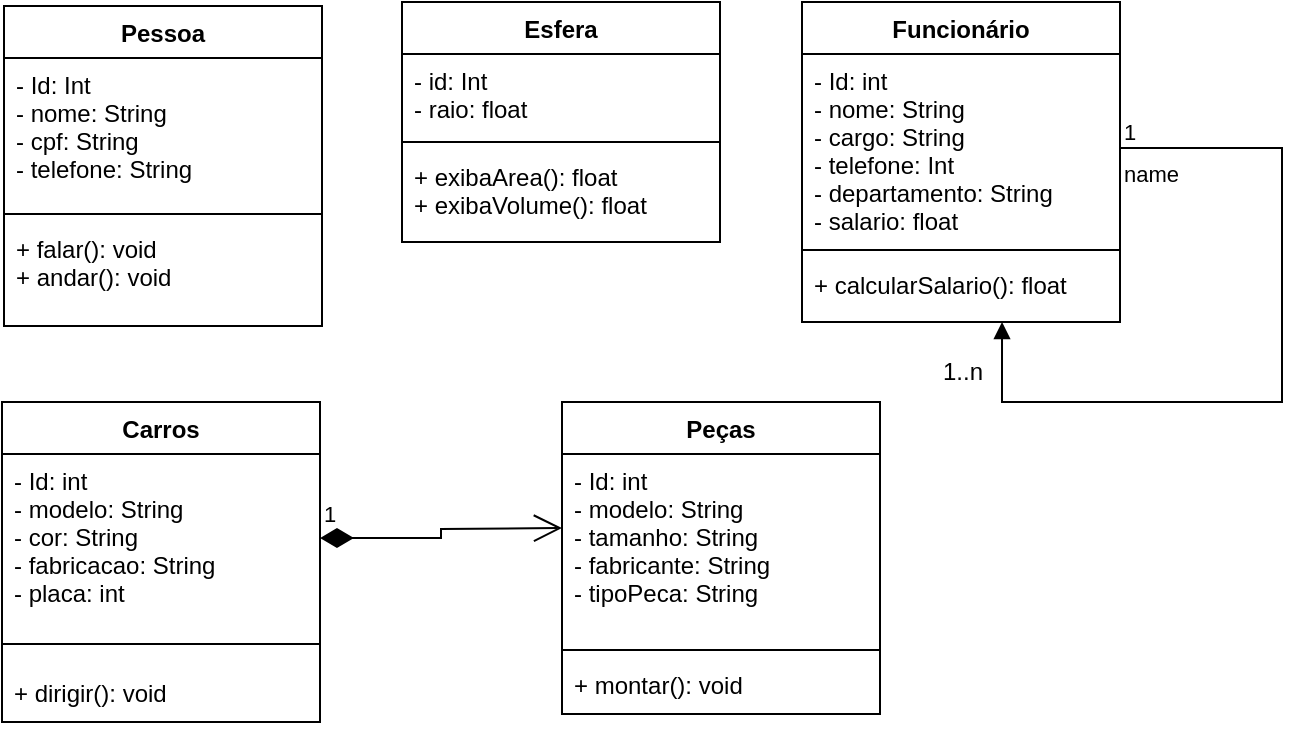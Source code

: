 <mxfile version="20.2.8" type="github">
  <diagram id="FfJd6vSknsw2_gq8K-En" name="Página-1">
    <mxGraphModel dx="1085" dy="539" grid="1" gridSize="10" guides="1" tooltips="1" connect="1" arrows="1" fold="1" page="1" pageScale="1" pageWidth="827" pageHeight="1169" math="0" shadow="0">
      <root>
        <mxCell id="0" />
        <mxCell id="1" parent="0" />
        <mxCell id="hGWVkgBAlPwllix6CzVQ-9" value="Pessoa" style="swimlane;fontStyle=1;align=center;verticalAlign=top;childLayout=stackLayout;horizontal=1;startSize=26;horizontalStack=0;resizeParent=1;resizeParentMax=0;resizeLast=0;collapsible=1;marginBottom=0;" vertex="1" parent="1">
          <mxGeometry x="41" y="122" width="159" height="160" as="geometry" />
        </mxCell>
        <mxCell id="hGWVkgBAlPwllix6CzVQ-10" value="- Id: Int&#xa;- nome: String&#xa;- cpf: String&#xa;- telefone: String" style="text;align=left;verticalAlign=top;spacingLeft=4;spacingRight=4;overflow=hidden;rotatable=0;points=[[0,0.5],[1,0.5]];portConstraint=eastwest;" vertex="1" parent="hGWVkgBAlPwllix6CzVQ-9">
          <mxGeometry y="26" width="159" height="74" as="geometry" />
        </mxCell>
        <mxCell id="hGWVkgBAlPwllix6CzVQ-11" value="" style="line;strokeWidth=1;fillColor=none;align=left;verticalAlign=middle;spacingTop=-1;spacingLeft=3;spacingRight=3;rotatable=0;labelPosition=right;points=[];portConstraint=eastwest;strokeColor=inherit;" vertex="1" parent="hGWVkgBAlPwllix6CzVQ-9">
          <mxGeometry y="100" width="159" height="8" as="geometry" />
        </mxCell>
        <mxCell id="hGWVkgBAlPwllix6CzVQ-12" value="+ falar(): void&#xa;+ andar(): void &#xa;" style="text;strokeColor=none;fillColor=none;align=left;verticalAlign=top;spacingLeft=4;spacingRight=4;overflow=hidden;rotatable=0;points=[[0,0.5],[1,0.5]];portConstraint=eastwest;" vertex="1" parent="hGWVkgBAlPwllix6CzVQ-9">
          <mxGeometry y="108" width="159" height="52" as="geometry" />
        </mxCell>
        <mxCell id="hGWVkgBAlPwllix6CzVQ-13" value="Esfera" style="swimlane;fontStyle=1;align=center;verticalAlign=top;childLayout=stackLayout;horizontal=1;startSize=26;horizontalStack=0;resizeParent=1;resizeParentMax=0;resizeLast=0;collapsible=1;marginBottom=0;" vertex="1" parent="1">
          <mxGeometry x="240" y="120" width="159" height="120" as="geometry" />
        </mxCell>
        <mxCell id="hGWVkgBAlPwllix6CzVQ-14" value="- id: Int&#xa;- raio: float&#xa;" style="text;align=left;verticalAlign=top;spacingLeft=4;spacingRight=4;overflow=hidden;rotatable=0;points=[[0,0.5],[1,0.5]];portConstraint=eastwest;" vertex="1" parent="hGWVkgBAlPwllix6CzVQ-13">
          <mxGeometry y="26" width="159" height="40" as="geometry" />
        </mxCell>
        <mxCell id="hGWVkgBAlPwllix6CzVQ-15" value="" style="line;strokeWidth=1;fillColor=none;align=left;verticalAlign=middle;spacingTop=-1;spacingLeft=3;spacingRight=3;rotatable=0;labelPosition=right;points=[];portConstraint=eastwest;strokeColor=inherit;" vertex="1" parent="hGWVkgBAlPwllix6CzVQ-13">
          <mxGeometry y="66" width="159" height="8" as="geometry" />
        </mxCell>
        <mxCell id="hGWVkgBAlPwllix6CzVQ-16" value="+ exibaArea(): float&#xa;+ exibaVolume(): float" style="text;strokeColor=none;fillColor=none;align=left;verticalAlign=top;spacingLeft=4;spacingRight=4;overflow=hidden;rotatable=0;points=[[0,0.5],[1,0.5]];portConstraint=eastwest;" vertex="1" parent="hGWVkgBAlPwllix6CzVQ-13">
          <mxGeometry y="74" width="159" height="46" as="geometry" />
        </mxCell>
        <mxCell id="hGWVkgBAlPwllix6CzVQ-17" value="Funcionário" style="swimlane;fontStyle=1;align=center;verticalAlign=top;childLayout=stackLayout;horizontal=1;startSize=26;horizontalStack=0;resizeParent=1;resizeParentMax=0;resizeLast=0;collapsible=1;marginBottom=0;" vertex="1" parent="1">
          <mxGeometry x="440" y="120" width="159" height="160" as="geometry" />
        </mxCell>
        <mxCell id="hGWVkgBAlPwllix6CzVQ-18" value="- Id: int&#xa;- nome: String&#xa;- cargo: String&#xa;- telefone: Int&#xa;- departamento: String&#xa;- salario: float" style="text;align=left;verticalAlign=top;spacingLeft=4;spacingRight=4;overflow=hidden;rotatable=0;points=[[0,0.5],[1,0.5]];portConstraint=eastwest;" vertex="1" parent="hGWVkgBAlPwllix6CzVQ-17">
          <mxGeometry y="26" width="159" height="94" as="geometry" />
        </mxCell>
        <mxCell id="hGWVkgBAlPwllix6CzVQ-19" value="" style="line;strokeWidth=1;fillColor=none;align=left;verticalAlign=middle;spacingTop=-1;spacingLeft=3;spacingRight=3;rotatable=0;labelPosition=right;points=[];portConstraint=eastwest;strokeColor=inherit;" vertex="1" parent="hGWVkgBAlPwllix6CzVQ-17">
          <mxGeometry y="120" width="159" height="8" as="geometry" />
        </mxCell>
        <mxCell id="hGWVkgBAlPwllix6CzVQ-20" value="+ calcularSalario(): float" style="text;strokeColor=none;fillColor=none;align=left;verticalAlign=top;spacingLeft=4;spacingRight=4;overflow=hidden;rotatable=0;points=[[0,0.5],[1,0.5]];portConstraint=eastwest;" vertex="1" parent="hGWVkgBAlPwllix6CzVQ-17">
          <mxGeometry y="128" width="159" height="32" as="geometry" />
        </mxCell>
        <mxCell id="hGWVkgBAlPwllix6CzVQ-27" value="name" style="endArrow=block;endFill=1;html=1;edgeStyle=orthogonalEdgeStyle;align=left;verticalAlign=top;rounded=0;exitX=1;exitY=0.5;exitDx=0;exitDy=0;entryX=0.629;entryY=1;entryDx=0;entryDy=0;entryPerimeter=0;" edge="1" parent="hGWVkgBAlPwllix6CzVQ-17" source="hGWVkgBAlPwllix6CzVQ-18" target="hGWVkgBAlPwllix6CzVQ-20">
          <mxGeometry x="-1" relative="1" as="geometry">
            <mxPoint x="210" y="41.5" as="sourcePoint" />
            <mxPoint x="240" y="200" as="targetPoint" />
            <Array as="points">
              <mxPoint x="240" y="73" />
              <mxPoint x="240" y="200" />
              <mxPoint x="100" y="200" />
            </Array>
          </mxGeometry>
        </mxCell>
        <mxCell id="hGWVkgBAlPwllix6CzVQ-28" value="1" style="edgeLabel;resizable=0;html=1;align=left;verticalAlign=bottom;" connectable="0" vertex="1" parent="hGWVkgBAlPwllix6CzVQ-27">
          <mxGeometry x="-1" relative="1" as="geometry" />
        </mxCell>
        <mxCell id="hGWVkgBAlPwllix6CzVQ-21" value="Carros" style="swimlane;fontStyle=1;align=center;verticalAlign=top;childLayout=stackLayout;horizontal=1;startSize=26;horizontalStack=0;resizeParent=1;resizeParentMax=0;resizeLast=0;collapsible=1;marginBottom=0;" vertex="1" parent="1">
          <mxGeometry x="40" y="320" width="159" height="160" as="geometry" />
        </mxCell>
        <mxCell id="hGWVkgBAlPwllix6CzVQ-22" value="- Id: int&#xa;- modelo: String&#xa;- cor: String&#xa;- fabricacao: String&#xa;- placa: int" style="text;align=left;verticalAlign=top;spacingLeft=4;spacingRight=4;overflow=hidden;rotatable=0;points=[[0,0.5],[1,0.5]];portConstraint=eastwest;" vertex="1" parent="hGWVkgBAlPwllix6CzVQ-21">
          <mxGeometry y="26" width="159" height="84" as="geometry" />
        </mxCell>
        <mxCell id="hGWVkgBAlPwllix6CzVQ-23" value="" style="line;strokeWidth=1;fillColor=none;align=left;verticalAlign=middle;spacingTop=-1;spacingLeft=3;spacingRight=3;rotatable=0;labelPosition=right;points=[];portConstraint=eastwest;strokeColor=inherit;" vertex="1" parent="hGWVkgBAlPwllix6CzVQ-21">
          <mxGeometry y="110" width="159" height="22" as="geometry" />
        </mxCell>
        <mxCell id="hGWVkgBAlPwllix6CzVQ-24" value="+ dirigir(): void&#xa;" style="text;strokeColor=none;fillColor=none;align=left;verticalAlign=top;spacingLeft=4;spacingRight=4;overflow=hidden;rotatable=0;points=[[0,0.5],[1,0.5]];portConstraint=eastwest;" vertex="1" parent="hGWVkgBAlPwllix6CzVQ-21">
          <mxGeometry y="132" width="159" height="28" as="geometry" />
        </mxCell>
        <mxCell id="hGWVkgBAlPwllix6CzVQ-30" value="1..n" style="text;html=1;align=center;verticalAlign=middle;resizable=0;points=[];autosize=1;strokeColor=none;fillColor=none;" vertex="1" parent="1">
          <mxGeometry x="499.5" y="290" width="40" height="30" as="geometry" />
        </mxCell>
        <mxCell id="hGWVkgBAlPwllix6CzVQ-32" value="Peças" style="swimlane;fontStyle=1;align=center;verticalAlign=top;childLayout=stackLayout;horizontal=1;startSize=26;horizontalStack=0;resizeParent=1;resizeParentMax=0;resizeLast=0;collapsible=1;marginBottom=0;" vertex="1" parent="1">
          <mxGeometry x="320" y="320" width="159" height="156" as="geometry" />
        </mxCell>
        <mxCell id="hGWVkgBAlPwllix6CzVQ-33" value="- Id: int&#xa;- modelo: String&#xa;- tamanho: String&#xa;- fabricante: String&#xa;- tipoPeca: String" style="text;align=left;verticalAlign=top;spacingLeft=4;spacingRight=4;overflow=hidden;rotatable=0;points=[[0,0.5],[1,0.5]];portConstraint=eastwest;" vertex="1" parent="hGWVkgBAlPwllix6CzVQ-32">
          <mxGeometry y="26" width="159" height="94" as="geometry" />
        </mxCell>
        <mxCell id="hGWVkgBAlPwllix6CzVQ-34" value="" style="line;strokeWidth=1;fillColor=none;align=left;verticalAlign=middle;spacingTop=-1;spacingLeft=3;spacingRight=3;rotatable=0;labelPosition=right;points=[];portConstraint=eastwest;strokeColor=inherit;" vertex="1" parent="hGWVkgBAlPwllix6CzVQ-32">
          <mxGeometry y="120" width="159" height="8" as="geometry" />
        </mxCell>
        <mxCell id="hGWVkgBAlPwllix6CzVQ-35" value="+ montar(): void&#xa;" style="text;strokeColor=none;fillColor=none;align=left;verticalAlign=top;spacingLeft=4;spacingRight=4;overflow=hidden;rotatable=0;points=[[0,0.5],[1,0.5]];portConstraint=eastwest;" vertex="1" parent="hGWVkgBAlPwllix6CzVQ-32">
          <mxGeometry y="128" width="159" height="28" as="geometry" />
        </mxCell>
        <mxCell id="hGWVkgBAlPwllix6CzVQ-36" value="1" style="endArrow=open;html=1;endSize=12;startArrow=diamondThin;startSize=14;startFill=1;edgeStyle=orthogonalEdgeStyle;align=left;verticalAlign=bottom;rounded=0;" edge="1" parent="1" source="hGWVkgBAlPwllix6CzVQ-22">
          <mxGeometry x="-1" y="3" relative="1" as="geometry">
            <mxPoint x="199" y="383" as="sourcePoint" />
            <mxPoint x="320" y="383" as="targetPoint" />
          </mxGeometry>
        </mxCell>
      </root>
    </mxGraphModel>
  </diagram>
</mxfile>
